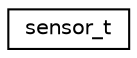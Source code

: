 digraph "Graphical Class Hierarchy"
{
  edge [fontname="Helvetica",fontsize="10",labelfontname="Helvetica",labelfontsize="10"];
  node [fontname="Helvetica",fontsize="10",shape=record];
  rankdir="LR";
  Node0 [label="sensor_t",height=0.2,width=0.4,color="black", fillcolor="white", style="filled",URL="$structsensor__t.html",tooltip="Structure contains sensor specific data. Calibration data, previous and current data read from sensor..."];
}
